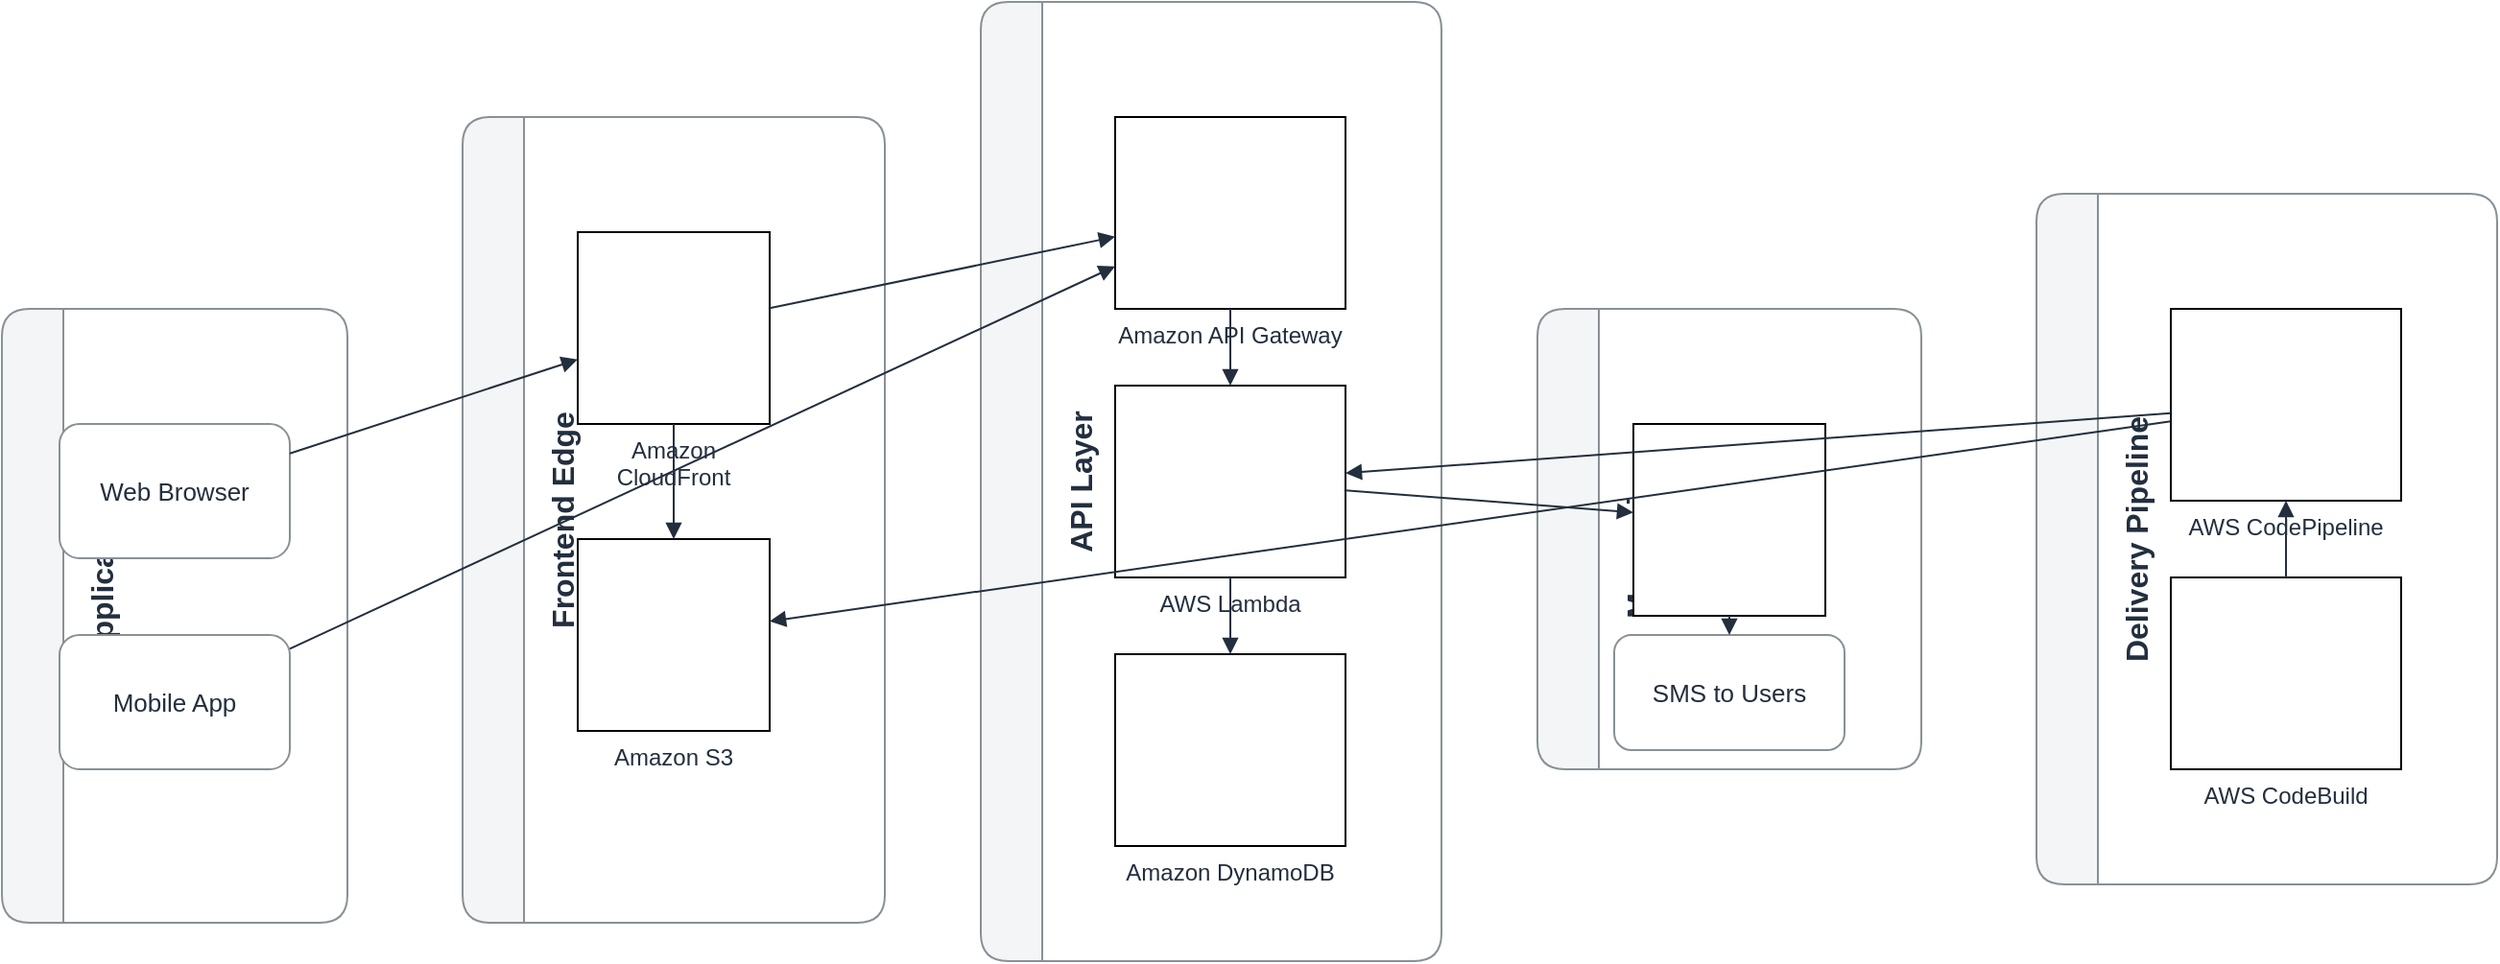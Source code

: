 <mxfile version="24.7.7" type="device">
  <diagram id="aws-arch" name="AWS Architecture">
    <mxGraphModel dx="1420" dy="800" grid="1" gridSize="10" guides="1" tooltips="1" connect="1" arrows="1" fold="1" page="1" pageScale="1" pageWidth="1920" pageHeight="1080" math="0" shadow="0">
      <root>
        <mxCell id="0" />
        <mxCell id="1" parent="0" />
        <mxCell id="section_clients" value="Client Applications" style="swimlane;horizontal=0;rounded=1;glass=0;strokeColor=#879196;fillColor=#F4F5F7;fontColor=#232F3E;fontSize=16;startSize=32;align=center;verticalAlign=top;spacingTop=36;" vertex="1" parent="1">
          <mxGeometry x="120" y="280" width="180" height="320" as="geometry" />
        </mxCell>
        <mxCell id="browser" value="Web Browser" style="shape=rectangle;rounded=1;fillColor=#FFFFFF;strokeColor=#879196;fontColor=#232F3E;fontSize=13;whiteSpace=wrap;" vertex="1" parent="section_clients">
          <mxGeometry x="30" y="60" width="120" height="70" as="geometry" />
        </mxCell>
        <mxCell id="mobile" value="Mobile App" style="shape=rectangle;rounded=1;fillColor=#FFFFFF;strokeColor=#879196;fontColor=#232F3E;fontSize=13;whiteSpace=wrap;" vertex="1" parent="section_clients">
          <mxGeometry x="30" y="170" width="120" height="70" as="geometry" />
        </mxCell>
        <mxCell id="section_edge" value="Frontend Edge" style="swimlane;horizontal=0;rounded=1;glass=0;strokeColor=#879196;fillColor=#F4F5F7;fontColor=#232F3E;fontSize=16;startSize=32;align=center;verticalAlign=top;spacingTop=36;" vertex="1" parent="1">
          <mxGeometry x="360" y="180" width="220" height="420" as="geometry" />
        </mxCell>
        <mxCell id="cloudfront" value="Amazon CloudFront" style="shape=mxgraph.aws2025.AmazonCloudFront;verticalLabelPosition=bottom;verticalAlign=top;align=center;html=1;whiteSpace=wrap;fontColor=#232F3E;fontSize=12;" vertex="1" parent="section_edge">
          <mxGeometry x="60" y="60" width="100" height="100" as="geometry" />
        </mxCell>
        <mxCell id="s3" value="Amazon S3" style="shape=mxgraph.aws2025.AmazonS3;verticalLabelPosition=bottom;verticalAlign=top;align=center;html=1;whiteSpace=wrap;fontColor=#232F3E;fontSize=12;" vertex="1" parent="section_edge">
          <mxGeometry x="60" y="220" width="100" height="100" as="geometry" />
        </mxCell>
        <mxCell id="section_api" value="API Layer" style="swimlane;horizontal=0;rounded=1;glass=0;strokeColor=#879196;fillColor=#F4F5F7;fontColor=#232F3E;fontSize=16;startSize=32;align=center;verticalAlign=top;spacingTop=36;" vertex="1" parent="1">
          <mxGeometry x="630" y="120" width="240" height="500" as="geometry" />
        </mxCell>
        <mxCell id="apigw" value="Amazon API Gateway" style="shape=mxgraph.aws2025.AmazonAPIGateway;verticalLabelPosition=bottom;verticalAlign=top;align=center;html=1;whiteSpace=wrap;fontColor=#232F3E;fontSize=12;" vertex="1" parent="section_api">
          <mxGeometry x="70" y="60" width="120" height="100" as="geometry" />
        </mxCell>
        <mxCell id="lambda" value="AWS Lambda" style="shape=mxgraph.aws2025.AWSLambda;verticalLabelPosition=bottom;verticalAlign=top;align=center;html=1;whiteSpace=wrap;fontColor=#232F3E;fontSize=12;" vertex="1" parent="section_api">
          <mxGeometry x="70" y="200" width="120" height="100" as="geometry" />
        </mxCell>
        <mxCell id="dynamodb" value="Amazon DynamoDB" style="shape=mxgraph.aws2025.AmazonDynamoDB;verticalLabelPosition=bottom;verticalAlign=top;align=center;html=1;whiteSpace=wrap;fontColor=#232F3E;fontSize=12;" vertex="1" parent="section_api">
          <mxGeometry x="70" y="340" width="120" height="100" as="geometry" />
        </mxCell>
        <mxCell id="section_messaging" value="Messaging" style="swimlane;horizontal=0;rounded=1;glass=0;strokeColor=#879196;fillColor=#F4F5F7;fontColor=#232F3E;fontSize=16;startSize=32;align=center;verticalAlign=top;spacingTop=36;" vertex="1" parent="1">
          <mxGeometry x="920" y="280" width="200" height="240" as="geometry" />
        </mxCell>
        <mxCell id="sns" value="Amazon SNS" style="shape=mxgraph.aws2025.AmazonSNS;verticalLabelPosition=bottom;verticalAlign=top;align=center;html=1;whiteSpace=wrap;fontColor=#232F3E;fontSize=12;" vertex="1" parent="section_messaging">
          <mxGeometry x="50" y="60" width="100" height="100" as="geometry" />
        </mxCell>
        <mxCell id="users" value="SMS to Users" style="shape=rectangle;rounded=1;fillColor=#FFFFFF;strokeColor=#879196;fontColor=#232F3E;fontSize=13;whiteSpace=wrap;" vertex="1" parent="section_messaging">
          <mxGeometry x="40" y="170" width="120" height="60" as="geometry" />
        </mxCell>
        <mxCell id="section_ci" value="Delivery Pipeline" style="swimlane;horizontal=0;rounded=1;glass=0;strokeColor=#879196;fillColor=#F4F5F7;fontColor=#232F3E;fontSize=16;startSize=32;align=center;verticalAlign=top;spacingTop=36;" vertex="1" parent="1">
          <mxGeometry x="1180" y="220" width="240" height="360" as="geometry" />
        </mxCell>
        <mxCell id="codepipeline" value="AWS CodePipeline" style="shape=mxgraph.aws2025.AWSCodePipeline;verticalLabelPosition=bottom;verticalAlign=top;align=center;html=1;whiteSpace=wrap;fontColor=#232F3E;fontSize=12;" vertex="1" parent="section_ci">
          <mxGeometry x="70" y="60" width="120" height="100" as="geometry" />
        </mxCell>
        <mxCell id="codebuild" value="AWS CodeBuild" style="shape=mxgraph.aws2025.AWSCodeBuild;verticalLabelPosition=bottom;verticalAlign=top;align=center;html=1;whiteSpace=wrap;fontColor=#232F3E;fontSize=12;" vertex="1" parent="section_ci">
          <mxGeometry x="70" y="200" width="120" height="100" as="geometry" />
        </mxCell>
        <mxCell id="edge_to_browser" edge="1" parent="1" source="browser" target="cloudfront" style="endArrow=block;endFill=1;strokeColor=#232F3E;">
          <mxGeometry relative="1" as="geometry" />
        </mxCell>
        <mxCell id="edge_to_mobile" edge="1" parent="1" source="mobile" target="apigw" style="endArrow=block;endFill=1;strokeColor=#232F3E;">
          <mxGeometry relative="1" as="geometry" />
        </mxCell>
        <mxCell id="edge_cf_to_s3" edge="1" parent="1" source="cloudfront" target="s3" style="endArrow=block;endFill=1;strokeColor=#232F3E;">
          <mxGeometry relative="1" as="geometry" />
        </mxCell>
        <mxCell id="edge_cf_to_apigw" edge="1" parent="1" source="cloudfront" target="apigw" style="endArrow=block;endFill=1;strokeColor=#232F3E;">
          <mxGeometry relative="1" as="geometry" />
        </mxCell>
        <mxCell id="edge_apigw_to_lambda" edge="1" parent="1" source="apigw" target="lambda" style="endArrow=block;endFill=1;strokeColor=#232F3E;">
          <mxGeometry relative="1" as="geometry" />
        </mxCell>
        <mxCell id="edge_lambda_to_dynamo" edge="1" parent="1" source="lambda" target="dynamodb" style="endArrow=block;endFill=1;strokeColor=#232F3E;">
          <mxGeometry relative="1" as="geometry" />
        </mxCell>
        <mxCell id="edge_lambda_to_sns" edge="1" parent="1" source="lambda" target="sns" style="endArrow=block;endFill=1;strokeColor=#232F3E;">
          <mxGeometry relative="1" as="geometry" />
        </mxCell>
        <mxCell id="edge_sns_to_users" edge="1" parent="1" source="sns" target="users" style="endArrow=block;endFill=1;strokeColor=#232F3E;">
          <mxGeometry relative="1" as="geometry" />
        </mxCell>
        <mxCell id="edge_codepipeline_to_s3" edge="1" parent="1" source="codepipeline" target="s3" style="endArrow=block;endFill=1;strokeColor=#232F3E;">
          <mxGeometry relative="1" as="geometry" />
        </mxCell>
        <mxCell id="edge_codepipeline_to_lambda" edge="1" parent="1" source="codepipeline" target="lambda" style="endArrow=block;endFill=1;strokeColor=#232F3E;">
          <mxGeometry relative="1" as="geometry" />
        </mxCell>
        <mxCell id="edge_codebuild_to_codepipeline" edge="1" parent="1" source="codebuild" target="codepipeline" style="endArrow=block;endFill=1;strokeColor=#232F3E;">
          <mxGeometry relative="1" as="geometry" />
        </mxCell>
      </root>
    </mxGraphModel>
  </diagram>
</mxfile>
